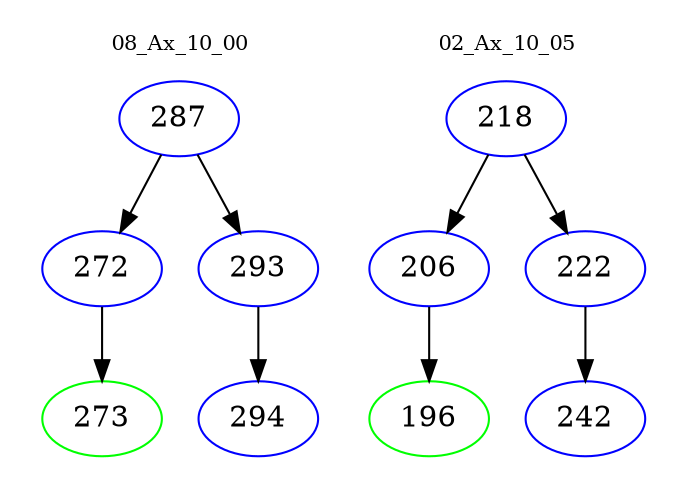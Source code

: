 digraph{
subgraph cluster_0 {
color = white
label = "08_Ax_10_00";
fontsize=10;
T0_287 [label="287", color="blue"]
T0_287 -> T0_272 [color="black"]
T0_272 [label="272", color="blue"]
T0_272 -> T0_273 [color="black"]
T0_273 [label="273", color="green"]
T0_287 -> T0_293 [color="black"]
T0_293 [label="293", color="blue"]
T0_293 -> T0_294 [color="black"]
T0_294 [label="294", color="blue"]
}
subgraph cluster_1 {
color = white
label = "02_Ax_10_05";
fontsize=10;
T1_218 [label="218", color="blue"]
T1_218 -> T1_206 [color="black"]
T1_206 [label="206", color="blue"]
T1_206 -> T1_196 [color="black"]
T1_196 [label="196", color="green"]
T1_218 -> T1_222 [color="black"]
T1_222 [label="222", color="blue"]
T1_222 -> T1_242 [color="black"]
T1_242 [label="242", color="blue"]
}
}
